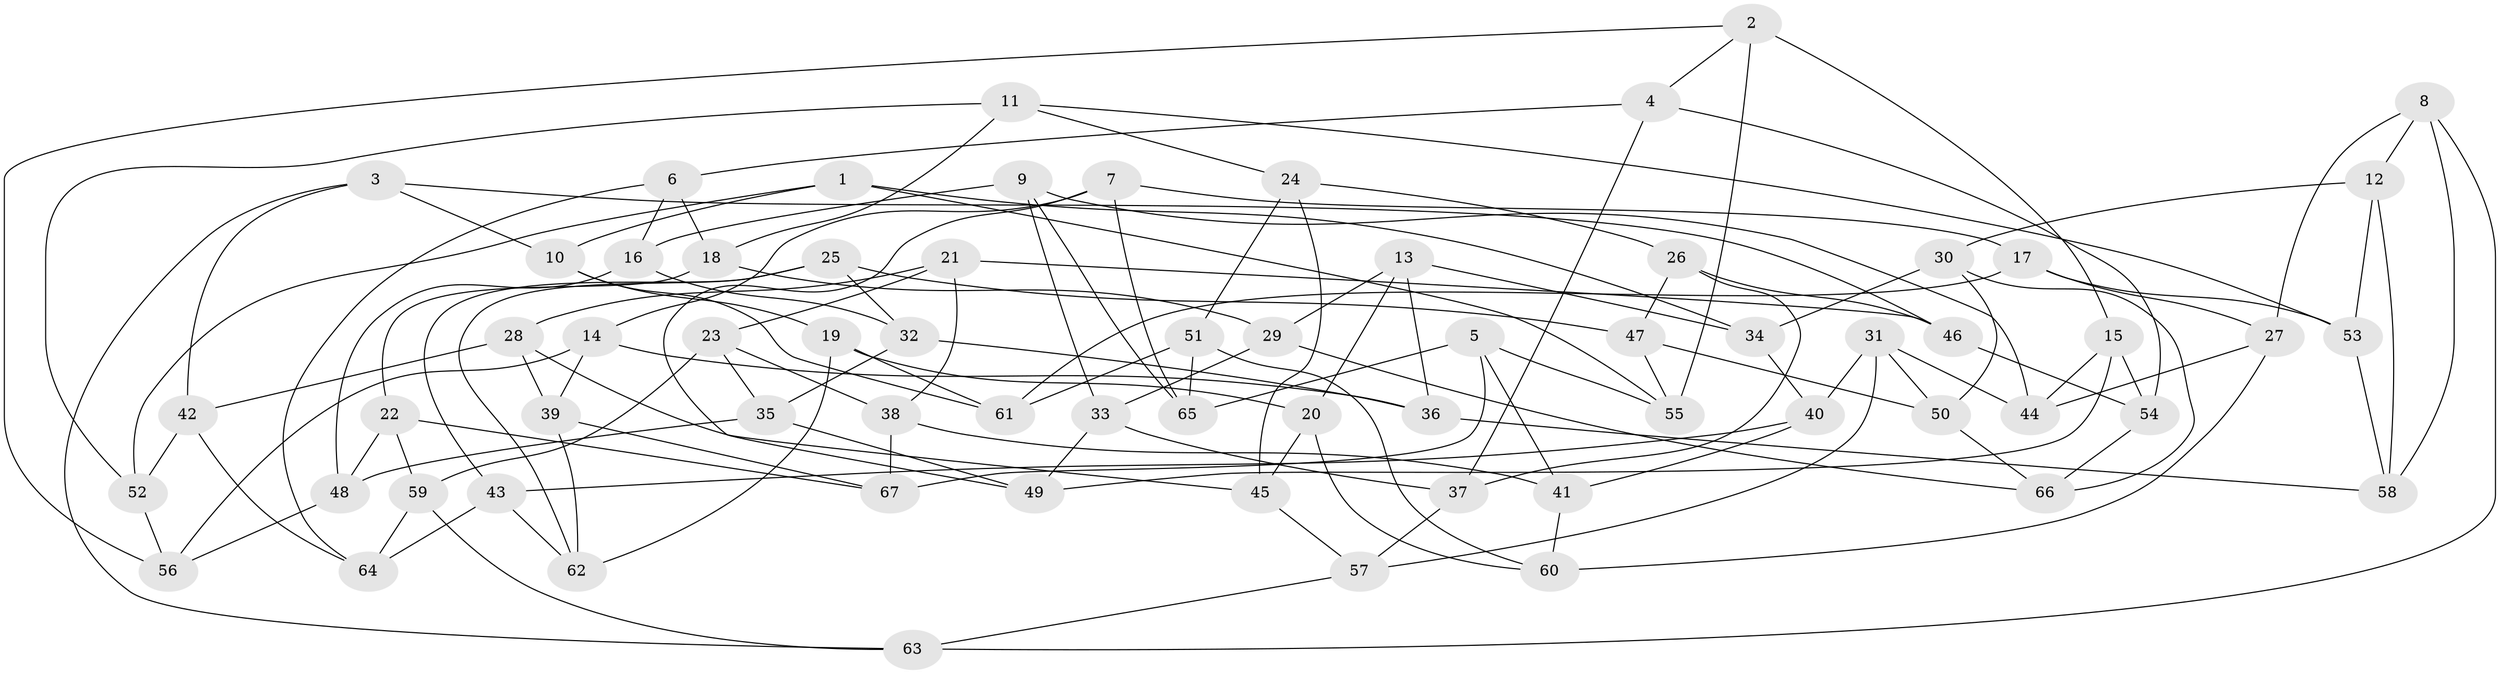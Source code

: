 // Generated by graph-tools (version 1.1) at 2025/27/03/09/25 03:27:02]
// undirected, 67 vertices, 134 edges
graph export_dot {
graph [start="1"]
  node [color=gray90,style=filled];
  1;
  2;
  3;
  4;
  5;
  6;
  7;
  8;
  9;
  10;
  11;
  12;
  13;
  14;
  15;
  16;
  17;
  18;
  19;
  20;
  21;
  22;
  23;
  24;
  25;
  26;
  27;
  28;
  29;
  30;
  31;
  32;
  33;
  34;
  35;
  36;
  37;
  38;
  39;
  40;
  41;
  42;
  43;
  44;
  45;
  46;
  47;
  48;
  49;
  50;
  51;
  52;
  53;
  54;
  55;
  56;
  57;
  58;
  59;
  60;
  61;
  62;
  63;
  64;
  65;
  66;
  67;
  1 -- 55;
  1 -- 52;
  1 -- 34;
  1 -- 10;
  2 -- 15;
  2 -- 55;
  2 -- 56;
  2 -- 4;
  3 -- 63;
  3 -- 42;
  3 -- 46;
  3 -- 10;
  4 -- 37;
  4 -- 54;
  4 -- 6;
  5 -- 65;
  5 -- 67;
  5 -- 55;
  5 -- 41;
  6 -- 18;
  6 -- 16;
  6 -- 64;
  7 -- 49;
  7 -- 14;
  7 -- 17;
  7 -- 65;
  8 -- 63;
  8 -- 58;
  8 -- 12;
  8 -- 27;
  9 -- 33;
  9 -- 65;
  9 -- 16;
  9 -- 44;
  10 -- 61;
  10 -- 19;
  11 -- 52;
  11 -- 53;
  11 -- 18;
  11 -- 24;
  12 -- 30;
  12 -- 58;
  12 -- 53;
  13 -- 20;
  13 -- 34;
  13 -- 36;
  13 -- 29;
  14 -- 36;
  14 -- 39;
  14 -- 56;
  15 -- 49;
  15 -- 44;
  15 -- 54;
  16 -- 32;
  16 -- 48;
  17 -- 61;
  17 -- 27;
  17 -- 53;
  18 -- 29;
  18 -- 22;
  19 -- 20;
  19 -- 61;
  19 -- 62;
  20 -- 45;
  20 -- 60;
  21 -- 28;
  21 -- 46;
  21 -- 38;
  21 -- 23;
  22 -- 48;
  22 -- 67;
  22 -- 59;
  23 -- 59;
  23 -- 38;
  23 -- 35;
  24 -- 51;
  24 -- 45;
  24 -- 26;
  25 -- 32;
  25 -- 43;
  25 -- 62;
  25 -- 47;
  26 -- 37;
  26 -- 47;
  26 -- 46;
  27 -- 44;
  27 -- 60;
  28 -- 45;
  28 -- 39;
  28 -- 42;
  29 -- 33;
  29 -- 66;
  30 -- 66;
  30 -- 34;
  30 -- 50;
  31 -- 57;
  31 -- 44;
  31 -- 40;
  31 -- 50;
  32 -- 36;
  32 -- 35;
  33 -- 49;
  33 -- 37;
  34 -- 40;
  35 -- 49;
  35 -- 48;
  36 -- 58;
  37 -- 57;
  38 -- 41;
  38 -- 67;
  39 -- 62;
  39 -- 67;
  40 -- 43;
  40 -- 41;
  41 -- 60;
  42 -- 52;
  42 -- 64;
  43 -- 62;
  43 -- 64;
  45 -- 57;
  46 -- 54;
  47 -- 50;
  47 -- 55;
  48 -- 56;
  50 -- 66;
  51 -- 61;
  51 -- 65;
  51 -- 60;
  52 -- 56;
  53 -- 58;
  54 -- 66;
  57 -- 63;
  59 -- 63;
  59 -- 64;
}
